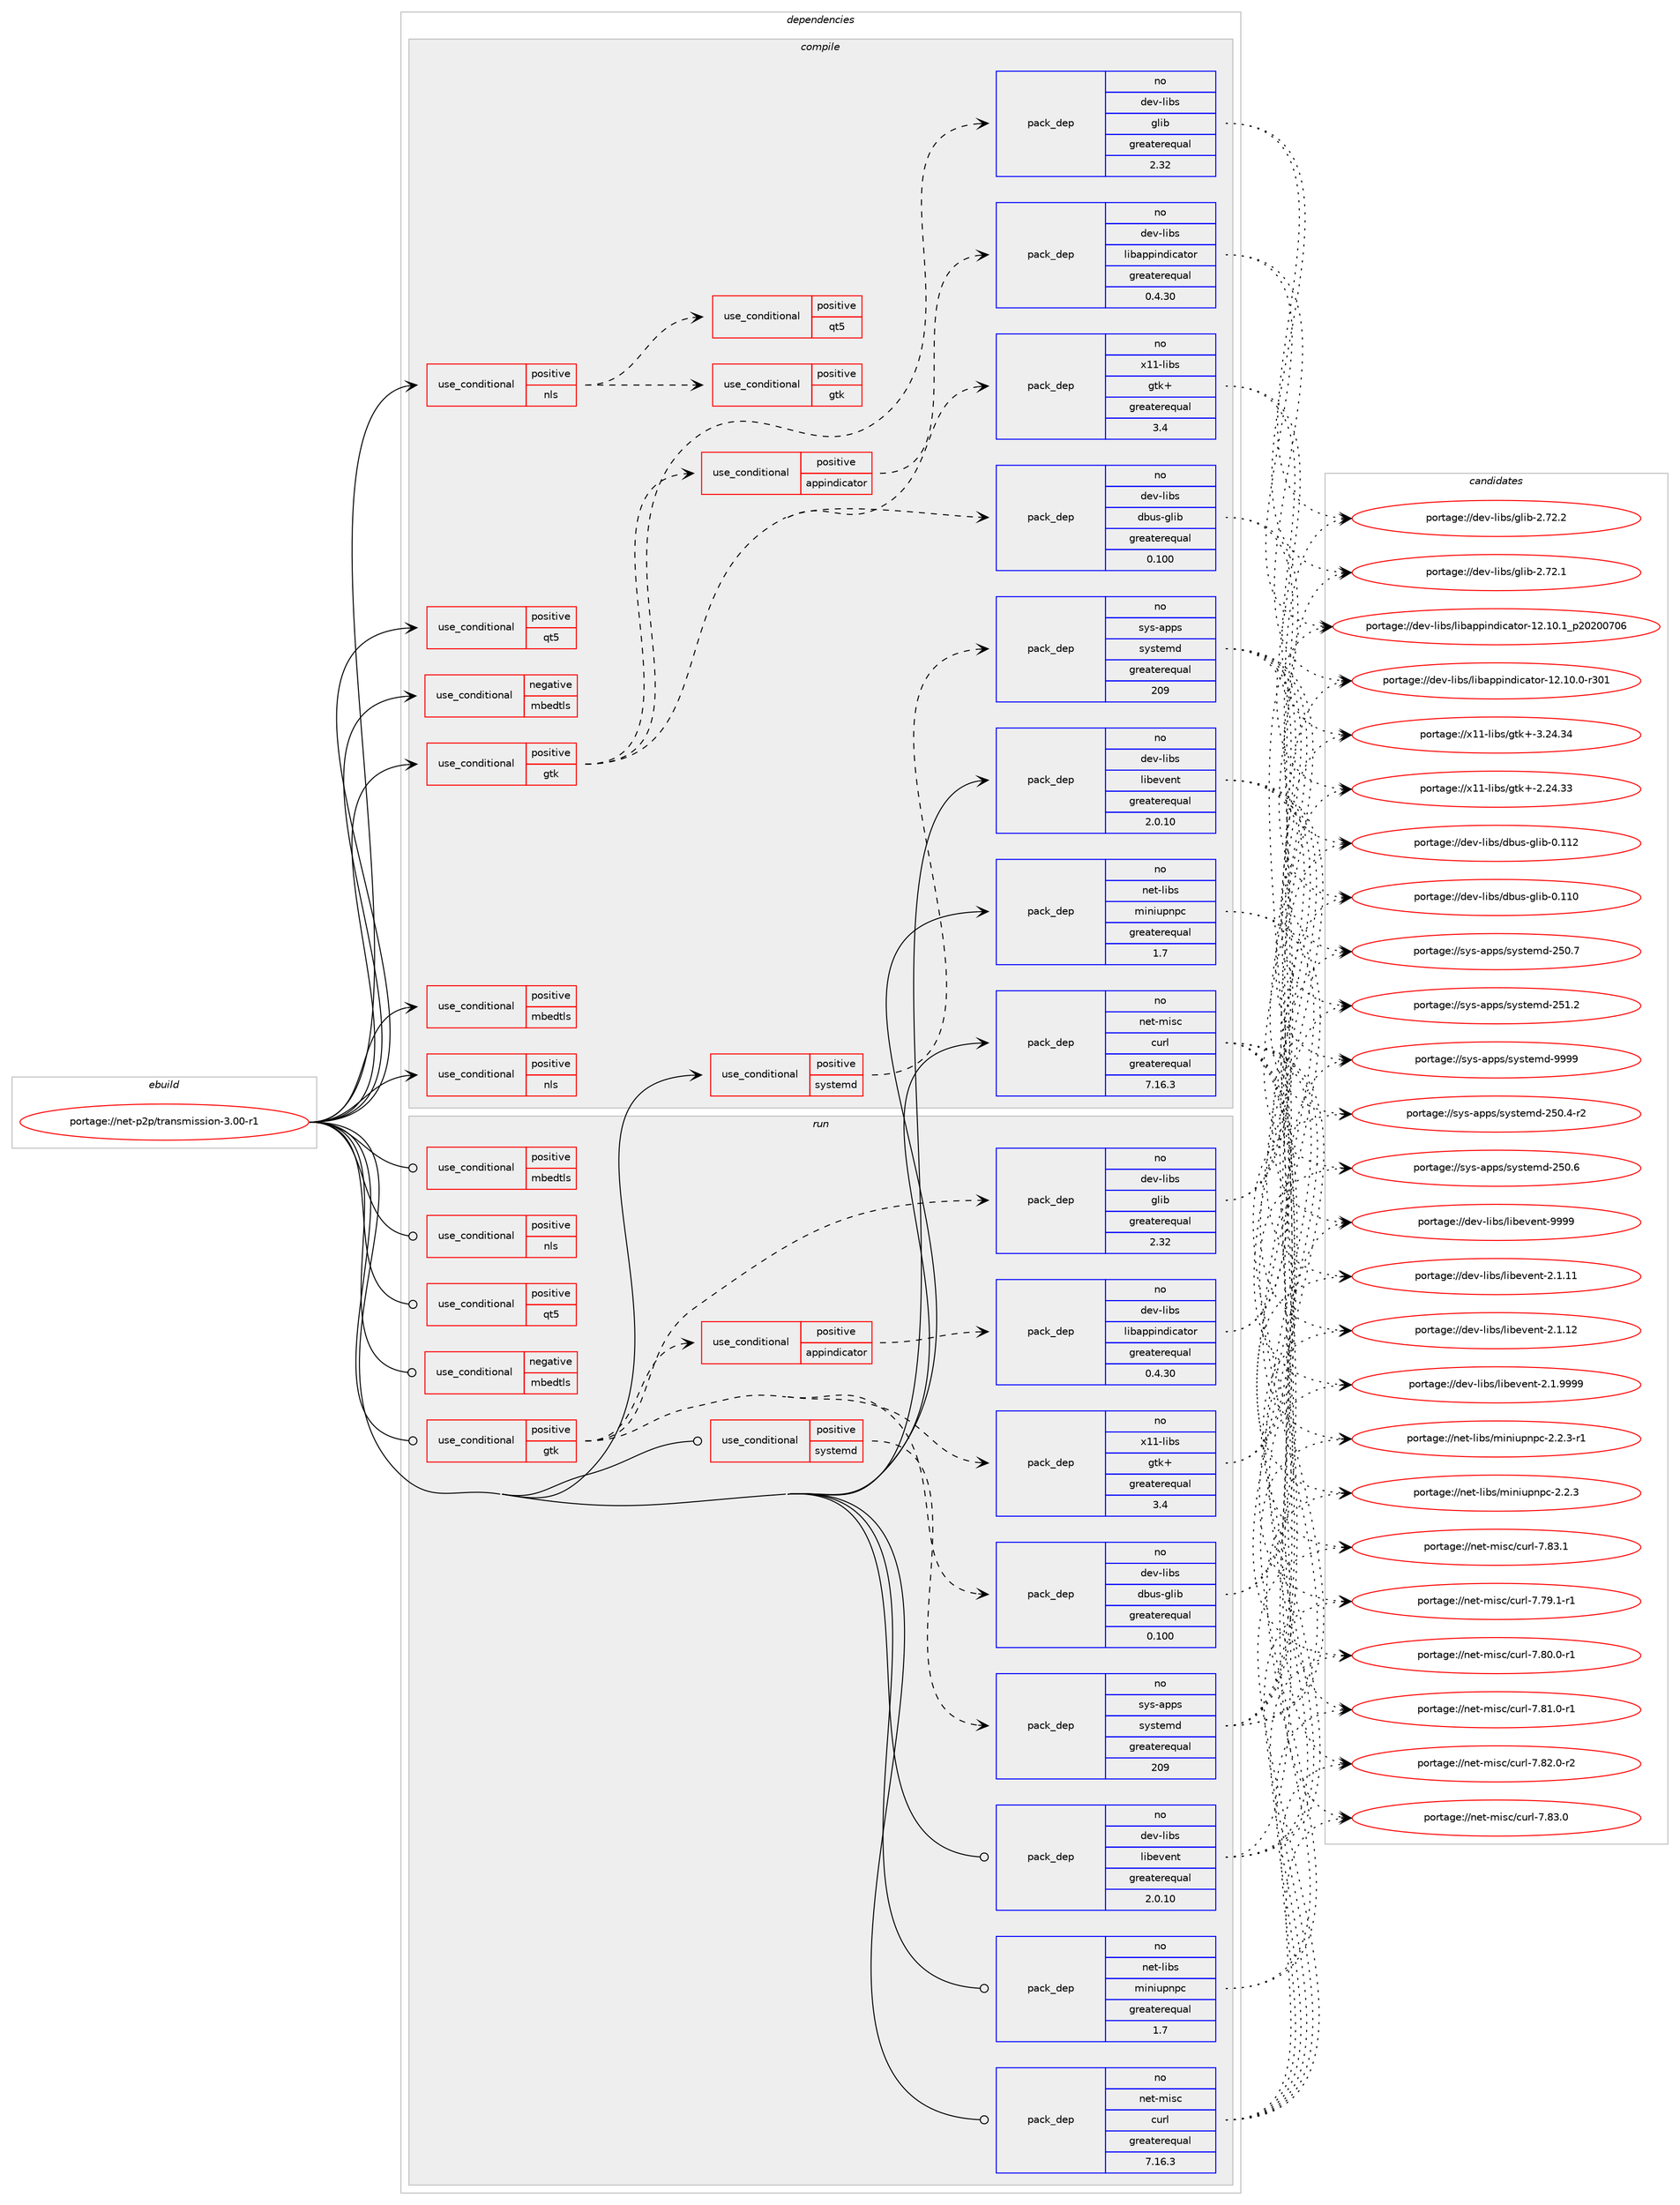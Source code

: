 digraph prolog {

# *************
# Graph options
# *************

newrank=true;
concentrate=true;
compound=true;
graph [rankdir=LR,fontname=Helvetica,fontsize=10,ranksep=1.5];#, ranksep=2.5, nodesep=0.2];
edge  [arrowhead=vee];
node  [fontname=Helvetica,fontsize=10];

# **********
# The ebuild
# **********

subgraph cluster_leftcol {
color=gray;
rank=same;
label=<<i>ebuild</i>>;
id [label="portage://net-p2p/transmission-3.00-r1", color=red, width=4, href="../net-p2p/transmission-3.00-r1.svg"];
}

# ****************
# The dependencies
# ****************

subgraph cluster_midcol {
color=gray;
label=<<i>dependencies</i>>;
subgraph cluster_compile {
fillcolor="#eeeeee";
style=filled;
label=<<i>compile</i>>;
subgraph cond1626 {
dependency2321 [label=<<TABLE BORDER="0" CELLBORDER="1" CELLSPACING="0" CELLPADDING="4"><TR><TD ROWSPAN="3" CELLPADDING="10">use_conditional</TD></TR><TR><TD>negative</TD></TR><TR><TD>mbedtls</TD></TR></TABLE>>, shape=none, color=red];
# *** BEGIN UNKNOWN DEPENDENCY TYPE (TODO) ***
# dependency2321 -> package_dependency(portage://net-p2p/transmission-3.00-r1,install,no,dev-libs,openssl,none,[,,],[slot(0),equal],[])
# *** END UNKNOWN DEPENDENCY TYPE (TODO) ***

}
id:e -> dependency2321:w [weight=20,style="solid",arrowhead="vee"];
subgraph cond1627 {
dependency2322 [label=<<TABLE BORDER="0" CELLBORDER="1" CELLSPACING="0" CELLPADDING="4"><TR><TD ROWSPAN="3" CELLPADDING="10">use_conditional</TD></TR><TR><TD>positive</TD></TR><TR><TD>gtk</TD></TR></TABLE>>, shape=none, color=red];
subgraph pack686 {
dependency2323 [label=<<TABLE BORDER="0" CELLBORDER="1" CELLSPACING="0" CELLPADDING="4" WIDTH="220"><TR><TD ROWSPAN="6" CELLPADDING="30">pack_dep</TD></TR><TR><TD WIDTH="110">no</TD></TR><TR><TD>dev-libs</TD></TR><TR><TD>dbus-glib</TD></TR><TR><TD>greaterequal</TD></TR><TR><TD>0.100</TD></TR></TABLE>>, shape=none, color=blue];
}
dependency2322:e -> dependency2323:w [weight=20,style="dashed",arrowhead="vee"];
subgraph pack687 {
dependency2324 [label=<<TABLE BORDER="0" CELLBORDER="1" CELLSPACING="0" CELLPADDING="4" WIDTH="220"><TR><TD ROWSPAN="6" CELLPADDING="30">pack_dep</TD></TR><TR><TD WIDTH="110">no</TD></TR><TR><TD>dev-libs</TD></TR><TR><TD>glib</TD></TR><TR><TD>greaterequal</TD></TR><TR><TD>2.32</TD></TR></TABLE>>, shape=none, color=blue];
}
dependency2322:e -> dependency2324:w [weight=20,style="dashed",arrowhead="vee"];
subgraph pack688 {
dependency2325 [label=<<TABLE BORDER="0" CELLBORDER="1" CELLSPACING="0" CELLPADDING="4" WIDTH="220"><TR><TD ROWSPAN="6" CELLPADDING="30">pack_dep</TD></TR><TR><TD WIDTH="110">no</TD></TR><TR><TD>x11-libs</TD></TR><TR><TD>gtk+</TD></TR><TR><TD>greaterequal</TD></TR><TR><TD>3.4</TD></TR></TABLE>>, shape=none, color=blue];
}
dependency2322:e -> dependency2325:w [weight=20,style="dashed",arrowhead="vee"];
subgraph cond1628 {
dependency2326 [label=<<TABLE BORDER="0" CELLBORDER="1" CELLSPACING="0" CELLPADDING="4"><TR><TD ROWSPAN="3" CELLPADDING="10">use_conditional</TD></TR><TR><TD>positive</TD></TR><TR><TD>appindicator</TD></TR></TABLE>>, shape=none, color=red];
subgraph pack689 {
dependency2327 [label=<<TABLE BORDER="0" CELLBORDER="1" CELLSPACING="0" CELLPADDING="4" WIDTH="220"><TR><TD ROWSPAN="6" CELLPADDING="30">pack_dep</TD></TR><TR><TD WIDTH="110">no</TD></TR><TR><TD>dev-libs</TD></TR><TR><TD>libappindicator</TD></TR><TR><TD>greaterequal</TD></TR><TR><TD>0.4.30</TD></TR></TABLE>>, shape=none, color=blue];
}
dependency2326:e -> dependency2327:w [weight=20,style="dashed",arrowhead="vee"];
}
dependency2322:e -> dependency2326:w [weight=20,style="dashed",arrowhead="vee"];
}
id:e -> dependency2322:w [weight=20,style="solid",arrowhead="vee"];
subgraph cond1629 {
dependency2328 [label=<<TABLE BORDER="0" CELLBORDER="1" CELLSPACING="0" CELLPADDING="4"><TR><TD ROWSPAN="3" CELLPADDING="10">use_conditional</TD></TR><TR><TD>positive</TD></TR><TR><TD>mbedtls</TD></TR></TABLE>>, shape=none, color=red];
# *** BEGIN UNKNOWN DEPENDENCY TYPE (TODO) ***
# dependency2328 -> package_dependency(portage://net-p2p/transmission-3.00-r1,install,no,net-libs,mbedtls,none,[,,],[slot(0),equal],[])
# *** END UNKNOWN DEPENDENCY TYPE (TODO) ***

}
id:e -> dependency2328:w [weight=20,style="solid",arrowhead="vee"];
subgraph cond1630 {
dependency2329 [label=<<TABLE BORDER="0" CELLBORDER="1" CELLSPACING="0" CELLPADDING="4"><TR><TD ROWSPAN="3" CELLPADDING="10">use_conditional</TD></TR><TR><TD>positive</TD></TR><TR><TD>nls</TD></TR></TABLE>>, shape=none, color=red];
# *** BEGIN UNKNOWN DEPENDENCY TYPE (TODO) ***
# dependency2329 -> package_dependency(portage://net-p2p/transmission-3.00-r1,install,no,virtual,libintl,none,[,,],[],[])
# *** END UNKNOWN DEPENDENCY TYPE (TODO) ***

}
id:e -> dependency2329:w [weight=20,style="solid",arrowhead="vee"];
subgraph cond1631 {
dependency2330 [label=<<TABLE BORDER="0" CELLBORDER="1" CELLSPACING="0" CELLPADDING="4"><TR><TD ROWSPAN="3" CELLPADDING="10">use_conditional</TD></TR><TR><TD>positive</TD></TR><TR><TD>nls</TD></TR></TABLE>>, shape=none, color=red];
# *** BEGIN UNKNOWN DEPENDENCY TYPE (TODO) ***
# dependency2330 -> package_dependency(portage://net-p2p/transmission-3.00-r1,install,no,virtual,libintl,none,[,,],[],[])
# *** END UNKNOWN DEPENDENCY TYPE (TODO) ***

subgraph cond1632 {
dependency2331 [label=<<TABLE BORDER="0" CELLBORDER="1" CELLSPACING="0" CELLPADDING="4"><TR><TD ROWSPAN="3" CELLPADDING="10">use_conditional</TD></TR><TR><TD>positive</TD></TR><TR><TD>gtk</TD></TR></TABLE>>, shape=none, color=red];
# *** BEGIN UNKNOWN DEPENDENCY TYPE (TODO) ***
# dependency2331 -> package_dependency(portage://net-p2p/transmission-3.00-r1,install,no,sys-devel,gettext,none,[,,],[],[])
# *** END UNKNOWN DEPENDENCY TYPE (TODO) ***

}
dependency2330:e -> dependency2331:w [weight=20,style="dashed",arrowhead="vee"];
subgraph cond1633 {
dependency2332 [label=<<TABLE BORDER="0" CELLBORDER="1" CELLSPACING="0" CELLPADDING="4"><TR><TD ROWSPAN="3" CELLPADDING="10">use_conditional</TD></TR><TR><TD>positive</TD></TR><TR><TD>qt5</TD></TR></TABLE>>, shape=none, color=red];
# *** BEGIN UNKNOWN DEPENDENCY TYPE (TODO) ***
# dependency2332 -> package_dependency(portage://net-p2p/transmission-3.00-r1,install,no,dev-qt,linguist-tools,none,[,,],[slot(5)],[])
# *** END UNKNOWN DEPENDENCY TYPE (TODO) ***

}
dependency2330:e -> dependency2332:w [weight=20,style="dashed",arrowhead="vee"];
}
id:e -> dependency2330:w [weight=20,style="solid",arrowhead="vee"];
subgraph cond1634 {
dependency2333 [label=<<TABLE BORDER="0" CELLBORDER="1" CELLSPACING="0" CELLPADDING="4"><TR><TD ROWSPAN="3" CELLPADDING="10">use_conditional</TD></TR><TR><TD>positive</TD></TR><TR><TD>qt5</TD></TR></TABLE>>, shape=none, color=red];
# *** BEGIN UNKNOWN DEPENDENCY TYPE (TODO) ***
# dependency2333 -> package_dependency(portage://net-p2p/transmission-3.00-r1,install,no,dev-qt,qtcore,none,[,,],[slot(5)],[])
# *** END UNKNOWN DEPENDENCY TYPE (TODO) ***

# *** BEGIN UNKNOWN DEPENDENCY TYPE (TODO) ***
# dependency2333 -> package_dependency(portage://net-p2p/transmission-3.00-r1,install,no,dev-qt,qtgui,none,[,,],[slot(5)],[])
# *** END UNKNOWN DEPENDENCY TYPE (TODO) ***

# *** BEGIN UNKNOWN DEPENDENCY TYPE (TODO) ***
# dependency2333 -> package_dependency(portage://net-p2p/transmission-3.00-r1,install,no,dev-qt,qtwidgets,none,[,,],[slot(5)],[])
# *** END UNKNOWN DEPENDENCY TYPE (TODO) ***

# *** BEGIN UNKNOWN DEPENDENCY TYPE (TODO) ***
# dependency2333 -> package_dependency(portage://net-p2p/transmission-3.00-r1,install,no,dev-qt,qtnetwork,none,[,,],[slot(5)],[])
# *** END UNKNOWN DEPENDENCY TYPE (TODO) ***

# *** BEGIN UNKNOWN DEPENDENCY TYPE (TODO) ***
# dependency2333 -> package_dependency(portage://net-p2p/transmission-3.00-r1,install,no,dev-qt,qtdbus,none,[,,],[slot(5)],[])
# *** END UNKNOWN DEPENDENCY TYPE (TODO) ***

}
id:e -> dependency2333:w [weight=20,style="solid",arrowhead="vee"];
subgraph cond1635 {
dependency2334 [label=<<TABLE BORDER="0" CELLBORDER="1" CELLSPACING="0" CELLPADDING="4"><TR><TD ROWSPAN="3" CELLPADDING="10">use_conditional</TD></TR><TR><TD>positive</TD></TR><TR><TD>systemd</TD></TR></TABLE>>, shape=none, color=red];
subgraph pack690 {
dependency2335 [label=<<TABLE BORDER="0" CELLBORDER="1" CELLSPACING="0" CELLPADDING="4" WIDTH="220"><TR><TD ROWSPAN="6" CELLPADDING="30">pack_dep</TD></TR><TR><TD WIDTH="110">no</TD></TR><TR><TD>sys-apps</TD></TR><TR><TD>systemd</TD></TR><TR><TD>greaterequal</TD></TR><TR><TD>209</TD></TR></TABLE>>, shape=none, color=blue];
}
dependency2334:e -> dependency2335:w [weight=20,style="dashed",arrowhead="vee"];
}
id:e -> dependency2334:w [weight=20,style="solid",arrowhead="vee"];
subgraph pack691 {
dependency2336 [label=<<TABLE BORDER="0" CELLBORDER="1" CELLSPACING="0" CELLPADDING="4" WIDTH="220"><TR><TD ROWSPAN="6" CELLPADDING="30">pack_dep</TD></TR><TR><TD WIDTH="110">no</TD></TR><TR><TD>dev-libs</TD></TR><TR><TD>libevent</TD></TR><TR><TD>greaterequal</TD></TR><TR><TD>2.0.10</TD></TR></TABLE>>, shape=none, color=blue];
}
id:e -> dependency2336:w [weight=20,style="solid",arrowhead="vee"];
# *** BEGIN UNKNOWN DEPENDENCY TYPE (TODO) ***
# id -> package_dependency(portage://net-p2p/transmission-3.00-r1,install,no,net-libs,libnatpmp,none,[,,],[],[])
# *** END UNKNOWN DEPENDENCY TYPE (TODO) ***

subgraph pack692 {
dependency2337 [label=<<TABLE BORDER="0" CELLBORDER="1" CELLSPACING="0" CELLPADDING="4" WIDTH="220"><TR><TD ROWSPAN="6" CELLPADDING="30">pack_dep</TD></TR><TR><TD WIDTH="110">no</TD></TR><TR><TD>net-libs</TD></TR><TR><TD>miniupnpc</TD></TR><TR><TD>greaterequal</TD></TR><TR><TD>1.7</TD></TR></TABLE>>, shape=none, color=blue];
}
id:e -> dependency2337:w [weight=20,style="solid",arrowhead="vee"];
subgraph pack693 {
dependency2338 [label=<<TABLE BORDER="0" CELLBORDER="1" CELLSPACING="0" CELLPADDING="4" WIDTH="220"><TR><TD ROWSPAN="6" CELLPADDING="30">pack_dep</TD></TR><TR><TD WIDTH="110">no</TD></TR><TR><TD>net-misc</TD></TR><TR><TD>curl</TD></TR><TR><TD>greaterequal</TD></TR><TR><TD>7.16.3</TD></TR></TABLE>>, shape=none, color=blue];
}
id:e -> dependency2338:w [weight=20,style="solid",arrowhead="vee"];
# *** BEGIN UNKNOWN DEPENDENCY TYPE (TODO) ***
# id -> package_dependency(portage://net-p2p/transmission-3.00-r1,install,no,sys-libs,zlib,none,[,,],any_same_slot,[])
# *** END UNKNOWN DEPENDENCY TYPE (TODO) ***

}
subgraph cluster_compileandrun {
fillcolor="#eeeeee";
style=filled;
label=<<i>compile and run</i>>;
}
subgraph cluster_run {
fillcolor="#eeeeee";
style=filled;
label=<<i>run</i>>;
subgraph cond1636 {
dependency2339 [label=<<TABLE BORDER="0" CELLBORDER="1" CELLSPACING="0" CELLPADDING="4"><TR><TD ROWSPAN="3" CELLPADDING="10">use_conditional</TD></TR><TR><TD>negative</TD></TR><TR><TD>mbedtls</TD></TR></TABLE>>, shape=none, color=red];
# *** BEGIN UNKNOWN DEPENDENCY TYPE (TODO) ***
# dependency2339 -> package_dependency(portage://net-p2p/transmission-3.00-r1,run,no,dev-libs,openssl,none,[,,],[slot(0),equal],[])
# *** END UNKNOWN DEPENDENCY TYPE (TODO) ***

}
id:e -> dependency2339:w [weight=20,style="solid",arrowhead="odot"];
subgraph cond1637 {
dependency2340 [label=<<TABLE BORDER="0" CELLBORDER="1" CELLSPACING="0" CELLPADDING="4"><TR><TD ROWSPAN="3" CELLPADDING="10">use_conditional</TD></TR><TR><TD>positive</TD></TR><TR><TD>gtk</TD></TR></TABLE>>, shape=none, color=red];
subgraph pack694 {
dependency2341 [label=<<TABLE BORDER="0" CELLBORDER="1" CELLSPACING="0" CELLPADDING="4" WIDTH="220"><TR><TD ROWSPAN="6" CELLPADDING="30">pack_dep</TD></TR><TR><TD WIDTH="110">no</TD></TR><TR><TD>dev-libs</TD></TR><TR><TD>dbus-glib</TD></TR><TR><TD>greaterequal</TD></TR><TR><TD>0.100</TD></TR></TABLE>>, shape=none, color=blue];
}
dependency2340:e -> dependency2341:w [weight=20,style="dashed",arrowhead="vee"];
subgraph pack695 {
dependency2342 [label=<<TABLE BORDER="0" CELLBORDER="1" CELLSPACING="0" CELLPADDING="4" WIDTH="220"><TR><TD ROWSPAN="6" CELLPADDING="30">pack_dep</TD></TR><TR><TD WIDTH="110">no</TD></TR><TR><TD>dev-libs</TD></TR><TR><TD>glib</TD></TR><TR><TD>greaterequal</TD></TR><TR><TD>2.32</TD></TR></TABLE>>, shape=none, color=blue];
}
dependency2340:e -> dependency2342:w [weight=20,style="dashed",arrowhead="vee"];
subgraph pack696 {
dependency2343 [label=<<TABLE BORDER="0" CELLBORDER="1" CELLSPACING="0" CELLPADDING="4" WIDTH="220"><TR><TD ROWSPAN="6" CELLPADDING="30">pack_dep</TD></TR><TR><TD WIDTH="110">no</TD></TR><TR><TD>x11-libs</TD></TR><TR><TD>gtk+</TD></TR><TR><TD>greaterequal</TD></TR><TR><TD>3.4</TD></TR></TABLE>>, shape=none, color=blue];
}
dependency2340:e -> dependency2343:w [weight=20,style="dashed",arrowhead="vee"];
subgraph cond1638 {
dependency2344 [label=<<TABLE BORDER="0" CELLBORDER="1" CELLSPACING="0" CELLPADDING="4"><TR><TD ROWSPAN="3" CELLPADDING="10">use_conditional</TD></TR><TR><TD>positive</TD></TR><TR><TD>appindicator</TD></TR></TABLE>>, shape=none, color=red];
subgraph pack697 {
dependency2345 [label=<<TABLE BORDER="0" CELLBORDER="1" CELLSPACING="0" CELLPADDING="4" WIDTH="220"><TR><TD ROWSPAN="6" CELLPADDING="30">pack_dep</TD></TR><TR><TD WIDTH="110">no</TD></TR><TR><TD>dev-libs</TD></TR><TR><TD>libappindicator</TD></TR><TR><TD>greaterequal</TD></TR><TR><TD>0.4.30</TD></TR></TABLE>>, shape=none, color=blue];
}
dependency2344:e -> dependency2345:w [weight=20,style="dashed",arrowhead="vee"];
}
dependency2340:e -> dependency2344:w [weight=20,style="dashed",arrowhead="vee"];
}
id:e -> dependency2340:w [weight=20,style="solid",arrowhead="odot"];
subgraph cond1639 {
dependency2346 [label=<<TABLE BORDER="0" CELLBORDER="1" CELLSPACING="0" CELLPADDING="4"><TR><TD ROWSPAN="3" CELLPADDING="10">use_conditional</TD></TR><TR><TD>positive</TD></TR><TR><TD>mbedtls</TD></TR></TABLE>>, shape=none, color=red];
# *** BEGIN UNKNOWN DEPENDENCY TYPE (TODO) ***
# dependency2346 -> package_dependency(portage://net-p2p/transmission-3.00-r1,run,no,net-libs,mbedtls,none,[,,],[slot(0),equal],[])
# *** END UNKNOWN DEPENDENCY TYPE (TODO) ***

}
id:e -> dependency2346:w [weight=20,style="solid",arrowhead="odot"];
subgraph cond1640 {
dependency2347 [label=<<TABLE BORDER="0" CELLBORDER="1" CELLSPACING="0" CELLPADDING="4"><TR><TD ROWSPAN="3" CELLPADDING="10">use_conditional</TD></TR><TR><TD>positive</TD></TR><TR><TD>nls</TD></TR></TABLE>>, shape=none, color=red];
# *** BEGIN UNKNOWN DEPENDENCY TYPE (TODO) ***
# dependency2347 -> package_dependency(portage://net-p2p/transmission-3.00-r1,run,no,virtual,libintl,none,[,,],[],[])
# *** END UNKNOWN DEPENDENCY TYPE (TODO) ***

}
id:e -> dependency2347:w [weight=20,style="solid",arrowhead="odot"];
subgraph cond1641 {
dependency2348 [label=<<TABLE BORDER="0" CELLBORDER="1" CELLSPACING="0" CELLPADDING="4"><TR><TD ROWSPAN="3" CELLPADDING="10">use_conditional</TD></TR><TR><TD>positive</TD></TR><TR><TD>qt5</TD></TR></TABLE>>, shape=none, color=red];
# *** BEGIN UNKNOWN DEPENDENCY TYPE (TODO) ***
# dependency2348 -> package_dependency(portage://net-p2p/transmission-3.00-r1,run,no,dev-qt,qtcore,none,[,,],[slot(5)],[])
# *** END UNKNOWN DEPENDENCY TYPE (TODO) ***

# *** BEGIN UNKNOWN DEPENDENCY TYPE (TODO) ***
# dependency2348 -> package_dependency(portage://net-p2p/transmission-3.00-r1,run,no,dev-qt,qtgui,none,[,,],[slot(5)],[])
# *** END UNKNOWN DEPENDENCY TYPE (TODO) ***

# *** BEGIN UNKNOWN DEPENDENCY TYPE (TODO) ***
# dependency2348 -> package_dependency(portage://net-p2p/transmission-3.00-r1,run,no,dev-qt,qtwidgets,none,[,,],[slot(5)],[])
# *** END UNKNOWN DEPENDENCY TYPE (TODO) ***

# *** BEGIN UNKNOWN DEPENDENCY TYPE (TODO) ***
# dependency2348 -> package_dependency(portage://net-p2p/transmission-3.00-r1,run,no,dev-qt,qtnetwork,none,[,,],[slot(5)],[])
# *** END UNKNOWN DEPENDENCY TYPE (TODO) ***

# *** BEGIN UNKNOWN DEPENDENCY TYPE (TODO) ***
# dependency2348 -> package_dependency(portage://net-p2p/transmission-3.00-r1,run,no,dev-qt,qtdbus,none,[,,],[slot(5)],[])
# *** END UNKNOWN DEPENDENCY TYPE (TODO) ***

}
id:e -> dependency2348:w [weight=20,style="solid",arrowhead="odot"];
subgraph cond1642 {
dependency2349 [label=<<TABLE BORDER="0" CELLBORDER="1" CELLSPACING="0" CELLPADDING="4"><TR><TD ROWSPAN="3" CELLPADDING="10">use_conditional</TD></TR><TR><TD>positive</TD></TR><TR><TD>systemd</TD></TR></TABLE>>, shape=none, color=red];
subgraph pack698 {
dependency2350 [label=<<TABLE BORDER="0" CELLBORDER="1" CELLSPACING="0" CELLPADDING="4" WIDTH="220"><TR><TD ROWSPAN="6" CELLPADDING="30">pack_dep</TD></TR><TR><TD WIDTH="110">no</TD></TR><TR><TD>sys-apps</TD></TR><TR><TD>systemd</TD></TR><TR><TD>greaterequal</TD></TR><TR><TD>209</TD></TR></TABLE>>, shape=none, color=blue];
}
dependency2349:e -> dependency2350:w [weight=20,style="dashed",arrowhead="vee"];
}
id:e -> dependency2349:w [weight=20,style="solid",arrowhead="odot"];
# *** BEGIN UNKNOWN DEPENDENCY TYPE (TODO) ***
# id -> package_dependency(portage://net-p2p/transmission-3.00-r1,run,no,acct-group,transmission,none,[,,],[],[])
# *** END UNKNOWN DEPENDENCY TYPE (TODO) ***

# *** BEGIN UNKNOWN DEPENDENCY TYPE (TODO) ***
# id -> package_dependency(portage://net-p2p/transmission-3.00-r1,run,no,acct-user,transmission,none,[,,],[],[])
# *** END UNKNOWN DEPENDENCY TYPE (TODO) ***

subgraph pack699 {
dependency2351 [label=<<TABLE BORDER="0" CELLBORDER="1" CELLSPACING="0" CELLPADDING="4" WIDTH="220"><TR><TD ROWSPAN="6" CELLPADDING="30">pack_dep</TD></TR><TR><TD WIDTH="110">no</TD></TR><TR><TD>dev-libs</TD></TR><TR><TD>libevent</TD></TR><TR><TD>greaterequal</TD></TR><TR><TD>2.0.10</TD></TR></TABLE>>, shape=none, color=blue];
}
id:e -> dependency2351:w [weight=20,style="solid",arrowhead="odot"];
# *** BEGIN UNKNOWN DEPENDENCY TYPE (TODO) ***
# id -> package_dependency(portage://net-p2p/transmission-3.00-r1,run,no,net-libs,libnatpmp,none,[,,],[],[])
# *** END UNKNOWN DEPENDENCY TYPE (TODO) ***

subgraph pack700 {
dependency2352 [label=<<TABLE BORDER="0" CELLBORDER="1" CELLSPACING="0" CELLPADDING="4" WIDTH="220"><TR><TD ROWSPAN="6" CELLPADDING="30">pack_dep</TD></TR><TR><TD WIDTH="110">no</TD></TR><TR><TD>net-libs</TD></TR><TR><TD>miniupnpc</TD></TR><TR><TD>greaterequal</TD></TR><TR><TD>1.7</TD></TR></TABLE>>, shape=none, color=blue];
}
id:e -> dependency2352:w [weight=20,style="solid",arrowhead="odot"];
subgraph pack701 {
dependency2353 [label=<<TABLE BORDER="0" CELLBORDER="1" CELLSPACING="0" CELLPADDING="4" WIDTH="220"><TR><TD ROWSPAN="6" CELLPADDING="30">pack_dep</TD></TR><TR><TD WIDTH="110">no</TD></TR><TR><TD>net-misc</TD></TR><TR><TD>curl</TD></TR><TR><TD>greaterequal</TD></TR><TR><TD>7.16.3</TD></TR></TABLE>>, shape=none, color=blue];
}
id:e -> dependency2353:w [weight=20,style="solid",arrowhead="odot"];
# *** BEGIN UNKNOWN DEPENDENCY TYPE (TODO) ***
# id -> package_dependency(portage://net-p2p/transmission-3.00-r1,run,no,sys-libs,zlib,none,[,,],any_same_slot,[])
# *** END UNKNOWN DEPENDENCY TYPE (TODO) ***

}
}

# **************
# The candidates
# **************

subgraph cluster_choices {
rank=same;
color=gray;
label=<<i>candidates</i>>;

subgraph choice686 {
color=black;
nodesep=1;
choice100101118451081059811547100981171154510310810598454846494948 [label="portage://dev-libs/dbus-glib-0.110", color=red, width=4,href="../dev-libs/dbus-glib-0.110.svg"];
choice100101118451081059811547100981171154510310810598454846494950 [label="portage://dev-libs/dbus-glib-0.112", color=red, width=4,href="../dev-libs/dbus-glib-0.112.svg"];
dependency2323:e -> choice100101118451081059811547100981171154510310810598454846494948:w [style=dotted,weight="100"];
dependency2323:e -> choice100101118451081059811547100981171154510310810598454846494950:w [style=dotted,weight="100"];
}
subgraph choice687 {
color=black;
nodesep=1;
choice1001011184510810598115471031081059845504655504649 [label="portage://dev-libs/glib-2.72.1", color=red, width=4,href="../dev-libs/glib-2.72.1.svg"];
choice1001011184510810598115471031081059845504655504650 [label="portage://dev-libs/glib-2.72.2", color=red, width=4,href="../dev-libs/glib-2.72.2.svg"];
dependency2324:e -> choice1001011184510810598115471031081059845504655504649:w [style=dotted,weight="100"];
dependency2324:e -> choice1001011184510810598115471031081059845504655504650:w [style=dotted,weight="100"];
}
subgraph choice688 {
color=black;
nodesep=1;
choice1204949451081059811547103116107434550465052465151 [label="portage://x11-libs/gtk+-2.24.33", color=red, width=4,href="../x11-libs/gtk+-2.24.33.svg"];
choice1204949451081059811547103116107434551465052465152 [label="portage://x11-libs/gtk+-3.24.34", color=red, width=4,href="../x11-libs/gtk+-3.24.34.svg"];
dependency2325:e -> choice1204949451081059811547103116107434550465052465151:w [style=dotted,weight="100"];
dependency2325:e -> choice1204949451081059811547103116107434551465052465152:w [style=dotted,weight="100"];
}
subgraph choice689 {
color=black;
nodesep=1;
choice10010111845108105981154710810598971121121051101001059997116111114454950464948464845114514849 [label="portage://dev-libs/libappindicator-12.10.0-r301", color=red, width=4,href="../dev-libs/libappindicator-12.10.0-r301.svg"];
choice100101118451081059811547108105989711211210511010010599971161111144549504649484649951125048504848554854 [label="portage://dev-libs/libappindicator-12.10.1_p20200706", color=red, width=4,href="../dev-libs/libappindicator-12.10.1_p20200706.svg"];
dependency2327:e -> choice10010111845108105981154710810598971121121051101001059997116111114454950464948464845114514849:w [style=dotted,weight="100"];
dependency2327:e -> choice100101118451081059811547108105989711211210511010010599971161111144549504649484649951125048504848554854:w [style=dotted,weight="100"];
}
subgraph choice690 {
color=black;
nodesep=1;
choice1151211154597112112115471151211151161011091004550534846524511450 [label="portage://sys-apps/systemd-250.4-r2", color=red, width=4,href="../sys-apps/systemd-250.4-r2.svg"];
choice115121115459711211211547115121115116101109100455053484654 [label="portage://sys-apps/systemd-250.6", color=red, width=4,href="../sys-apps/systemd-250.6.svg"];
choice115121115459711211211547115121115116101109100455053484655 [label="portage://sys-apps/systemd-250.7", color=red, width=4,href="../sys-apps/systemd-250.7.svg"];
choice115121115459711211211547115121115116101109100455053494650 [label="portage://sys-apps/systemd-251.2", color=red, width=4,href="../sys-apps/systemd-251.2.svg"];
choice1151211154597112112115471151211151161011091004557575757 [label="portage://sys-apps/systemd-9999", color=red, width=4,href="../sys-apps/systemd-9999.svg"];
dependency2335:e -> choice1151211154597112112115471151211151161011091004550534846524511450:w [style=dotted,weight="100"];
dependency2335:e -> choice115121115459711211211547115121115116101109100455053484654:w [style=dotted,weight="100"];
dependency2335:e -> choice115121115459711211211547115121115116101109100455053484655:w [style=dotted,weight="100"];
dependency2335:e -> choice115121115459711211211547115121115116101109100455053494650:w [style=dotted,weight="100"];
dependency2335:e -> choice1151211154597112112115471151211151161011091004557575757:w [style=dotted,weight="100"];
}
subgraph choice691 {
color=black;
nodesep=1;
choice1001011184510810598115471081059810111810111011645504649464949 [label="portage://dev-libs/libevent-2.1.11", color=red, width=4,href="../dev-libs/libevent-2.1.11.svg"];
choice1001011184510810598115471081059810111810111011645504649464950 [label="portage://dev-libs/libevent-2.1.12", color=red, width=4,href="../dev-libs/libevent-2.1.12.svg"];
choice10010111845108105981154710810598101118101110116455046494657575757 [label="portage://dev-libs/libevent-2.1.9999", color=red, width=4,href="../dev-libs/libevent-2.1.9999.svg"];
choice100101118451081059811547108105981011181011101164557575757 [label="portage://dev-libs/libevent-9999", color=red, width=4,href="../dev-libs/libevent-9999.svg"];
dependency2336:e -> choice1001011184510810598115471081059810111810111011645504649464949:w [style=dotted,weight="100"];
dependency2336:e -> choice1001011184510810598115471081059810111810111011645504649464950:w [style=dotted,weight="100"];
dependency2336:e -> choice10010111845108105981154710810598101118101110116455046494657575757:w [style=dotted,weight="100"];
dependency2336:e -> choice100101118451081059811547108105981011181011101164557575757:w [style=dotted,weight="100"];
}
subgraph choice692 {
color=black;
nodesep=1;
choice11010111645108105981154710910511010511711211011299455046504651 [label="portage://net-libs/miniupnpc-2.2.3", color=red, width=4,href="../net-libs/miniupnpc-2.2.3.svg"];
choice110101116451081059811547109105110105117112110112994550465046514511449 [label="portage://net-libs/miniupnpc-2.2.3-r1", color=red, width=4,href="../net-libs/miniupnpc-2.2.3-r1.svg"];
dependency2337:e -> choice11010111645108105981154710910511010511711211011299455046504651:w [style=dotted,weight="100"];
dependency2337:e -> choice110101116451081059811547109105110105117112110112994550465046514511449:w [style=dotted,weight="100"];
}
subgraph choice693 {
color=black;
nodesep=1;
choice11010111645109105115994799117114108455546555746494511449 [label="portage://net-misc/curl-7.79.1-r1", color=red, width=4,href="../net-misc/curl-7.79.1-r1.svg"];
choice11010111645109105115994799117114108455546564846484511449 [label="portage://net-misc/curl-7.80.0-r1", color=red, width=4,href="../net-misc/curl-7.80.0-r1.svg"];
choice11010111645109105115994799117114108455546564946484511449 [label="portage://net-misc/curl-7.81.0-r1", color=red, width=4,href="../net-misc/curl-7.81.0-r1.svg"];
choice11010111645109105115994799117114108455546565046484511450 [label="portage://net-misc/curl-7.82.0-r2", color=red, width=4,href="../net-misc/curl-7.82.0-r2.svg"];
choice1101011164510910511599479911711410845554656514648 [label="portage://net-misc/curl-7.83.0", color=red, width=4,href="../net-misc/curl-7.83.0.svg"];
choice1101011164510910511599479911711410845554656514649 [label="portage://net-misc/curl-7.83.1", color=red, width=4,href="../net-misc/curl-7.83.1.svg"];
dependency2338:e -> choice11010111645109105115994799117114108455546555746494511449:w [style=dotted,weight="100"];
dependency2338:e -> choice11010111645109105115994799117114108455546564846484511449:w [style=dotted,weight="100"];
dependency2338:e -> choice11010111645109105115994799117114108455546564946484511449:w [style=dotted,weight="100"];
dependency2338:e -> choice11010111645109105115994799117114108455546565046484511450:w [style=dotted,weight="100"];
dependency2338:e -> choice1101011164510910511599479911711410845554656514648:w [style=dotted,weight="100"];
dependency2338:e -> choice1101011164510910511599479911711410845554656514649:w [style=dotted,weight="100"];
}
subgraph choice694 {
color=black;
nodesep=1;
choice100101118451081059811547100981171154510310810598454846494948 [label="portage://dev-libs/dbus-glib-0.110", color=red, width=4,href="../dev-libs/dbus-glib-0.110.svg"];
choice100101118451081059811547100981171154510310810598454846494950 [label="portage://dev-libs/dbus-glib-0.112", color=red, width=4,href="../dev-libs/dbus-glib-0.112.svg"];
dependency2341:e -> choice100101118451081059811547100981171154510310810598454846494948:w [style=dotted,weight="100"];
dependency2341:e -> choice100101118451081059811547100981171154510310810598454846494950:w [style=dotted,weight="100"];
}
subgraph choice695 {
color=black;
nodesep=1;
choice1001011184510810598115471031081059845504655504649 [label="portage://dev-libs/glib-2.72.1", color=red, width=4,href="../dev-libs/glib-2.72.1.svg"];
choice1001011184510810598115471031081059845504655504650 [label="portage://dev-libs/glib-2.72.2", color=red, width=4,href="../dev-libs/glib-2.72.2.svg"];
dependency2342:e -> choice1001011184510810598115471031081059845504655504649:w [style=dotted,weight="100"];
dependency2342:e -> choice1001011184510810598115471031081059845504655504650:w [style=dotted,weight="100"];
}
subgraph choice696 {
color=black;
nodesep=1;
choice1204949451081059811547103116107434550465052465151 [label="portage://x11-libs/gtk+-2.24.33", color=red, width=4,href="../x11-libs/gtk+-2.24.33.svg"];
choice1204949451081059811547103116107434551465052465152 [label="portage://x11-libs/gtk+-3.24.34", color=red, width=4,href="../x11-libs/gtk+-3.24.34.svg"];
dependency2343:e -> choice1204949451081059811547103116107434550465052465151:w [style=dotted,weight="100"];
dependency2343:e -> choice1204949451081059811547103116107434551465052465152:w [style=dotted,weight="100"];
}
subgraph choice697 {
color=black;
nodesep=1;
choice10010111845108105981154710810598971121121051101001059997116111114454950464948464845114514849 [label="portage://dev-libs/libappindicator-12.10.0-r301", color=red, width=4,href="../dev-libs/libappindicator-12.10.0-r301.svg"];
choice100101118451081059811547108105989711211210511010010599971161111144549504649484649951125048504848554854 [label="portage://dev-libs/libappindicator-12.10.1_p20200706", color=red, width=4,href="../dev-libs/libappindicator-12.10.1_p20200706.svg"];
dependency2345:e -> choice10010111845108105981154710810598971121121051101001059997116111114454950464948464845114514849:w [style=dotted,weight="100"];
dependency2345:e -> choice100101118451081059811547108105989711211210511010010599971161111144549504649484649951125048504848554854:w [style=dotted,weight="100"];
}
subgraph choice698 {
color=black;
nodesep=1;
choice1151211154597112112115471151211151161011091004550534846524511450 [label="portage://sys-apps/systemd-250.4-r2", color=red, width=4,href="../sys-apps/systemd-250.4-r2.svg"];
choice115121115459711211211547115121115116101109100455053484654 [label="portage://sys-apps/systemd-250.6", color=red, width=4,href="../sys-apps/systemd-250.6.svg"];
choice115121115459711211211547115121115116101109100455053484655 [label="portage://sys-apps/systemd-250.7", color=red, width=4,href="../sys-apps/systemd-250.7.svg"];
choice115121115459711211211547115121115116101109100455053494650 [label="portage://sys-apps/systemd-251.2", color=red, width=4,href="../sys-apps/systemd-251.2.svg"];
choice1151211154597112112115471151211151161011091004557575757 [label="portage://sys-apps/systemd-9999", color=red, width=4,href="../sys-apps/systemd-9999.svg"];
dependency2350:e -> choice1151211154597112112115471151211151161011091004550534846524511450:w [style=dotted,weight="100"];
dependency2350:e -> choice115121115459711211211547115121115116101109100455053484654:w [style=dotted,weight="100"];
dependency2350:e -> choice115121115459711211211547115121115116101109100455053484655:w [style=dotted,weight="100"];
dependency2350:e -> choice115121115459711211211547115121115116101109100455053494650:w [style=dotted,weight="100"];
dependency2350:e -> choice1151211154597112112115471151211151161011091004557575757:w [style=dotted,weight="100"];
}
subgraph choice699 {
color=black;
nodesep=1;
choice1001011184510810598115471081059810111810111011645504649464949 [label="portage://dev-libs/libevent-2.1.11", color=red, width=4,href="../dev-libs/libevent-2.1.11.svg"];
choice1001011184510810598115471081059810111810111011645504649464950 [label="portage://dev-libs/libevent-2.1.12", color=red, width=4,href="../dev-libs/libevent-2.1.12.svg"];
choice10010111845108105981154710810598101118101110116455046494657575757 [label="portage://dev-libs/libevent-2.1.9999", color=red, width=4,href="../dev-libs/libevent-2.1.9999.svg"];
choice100101118451081059811547108105981011181011101164557575757 [label="portage://dev-libs/libevent-9999", color=red, width=4,href="../dev-libs/libevent-9999.svg"];
dependency2351:e -> choice1001011184510810598115471081059810111810111011645504649464949:w [style=dotted,weight="100"];
dependency2351:e -> choice1001011184510810598115471081059810111810111011645504649464950:w [style=dotted,weight="100"];
dependency2351:e -> choice10010111845108105981154710810598101118101110116455046494657575757:w [style=dotted,weight="100"];
dependency2351:e -> choice100101118451081059811547108105981011181011101164557575757:w [style=dotted,weight="100"];
}
subgraph choice700 {
color=black;
nodesep=1;
choice11010111645108105981154710910511010511711211011299455046504651 [label="portage://net-libs/miniupnpc-2.2.3", color=red, width=4,href="../net-libs/miniupnpc-2.2.3.svg"];
choice110101116451081059811547109105110105117112110112994550465046514511449 [label="portage://net-libs/miniupnpc-2.2.3-r1", color=red, width=4,href="../net-libs/miniupnpc-2.2.3-r1.svg"];
dependency2352:e -> choice11010111645108105981154710910511010511711211011299455046504651:w [style=dotted,weight="100"];
dependency2352:e -> choice110101116451081059811547109105110105117112110112994550465046514511449:w [style=dotted,weight="100"];
}
subgraph choice701 {
color=black;
nodesep=1;
choice11010111645109105115994799117114108455546555746494511449 [label="portage://net-misc/curl-7.79.1-r1", color=red, width=4,href="../net-misc/curl-7.79.1-r1.svg"];
choice11010111645109105115994799117114108455546564846484511449 [label="portage://net-misc/curl-7.80.0-r1", color=red, width=4,href="../net-misc/curl-7.80.0-r1.svg"];
choice11010111645109105115994799117114108455546564946484511449 [label="portage://net-misc/curl-7.81.0-r1", color=red, width=4,href="../net-misc/curl-7.81.0-r1.svg"];
choice11010111645109105115994799117114108455546565046484511450 [label="portage://net-misc/curl-7.82.0-r2", color=red, width=4,href="../net-misc/curl-7.82.0-r2.svg"];
choice1101011164510910511599479911711410845554656514648 [label="portage://net-misc/curl-7.83.0", color=red, width=4,href="../net-misc/curl-7.83.0.svg"];
choice1101011164510910511599479911711410845554656514649 [label="portage://net-misc/curl-7.83.1", color=red, width=4,href="../net-misc/curl-7.83.1.svg"];
dependency2353:e -> choice11010111645109105115994799117114108455546555746494511449:w [style=dotted,weight="100"];
dependency2353:e -> choice11010111645109105115994799117114108455546564846484511449:w [style=dotted,weight="100"];
dependency2353:e -> choice11010111645109105115994799117114108455546564946484511449:w [style=dotted,weight="100"];
dependency2353:e -> choice11010111645109105115994799117114108455546565046484511450:w [style=dotted,weight="100"];
dependency2353:e -> choice1101011164510910511599479911711410845554656514648:w [style=dotted,weight="100"];
dependency2353:e -> choice1101011164510910511599479911711410845554656514649:w [style=dotted,weight="100"];
}
}

}
